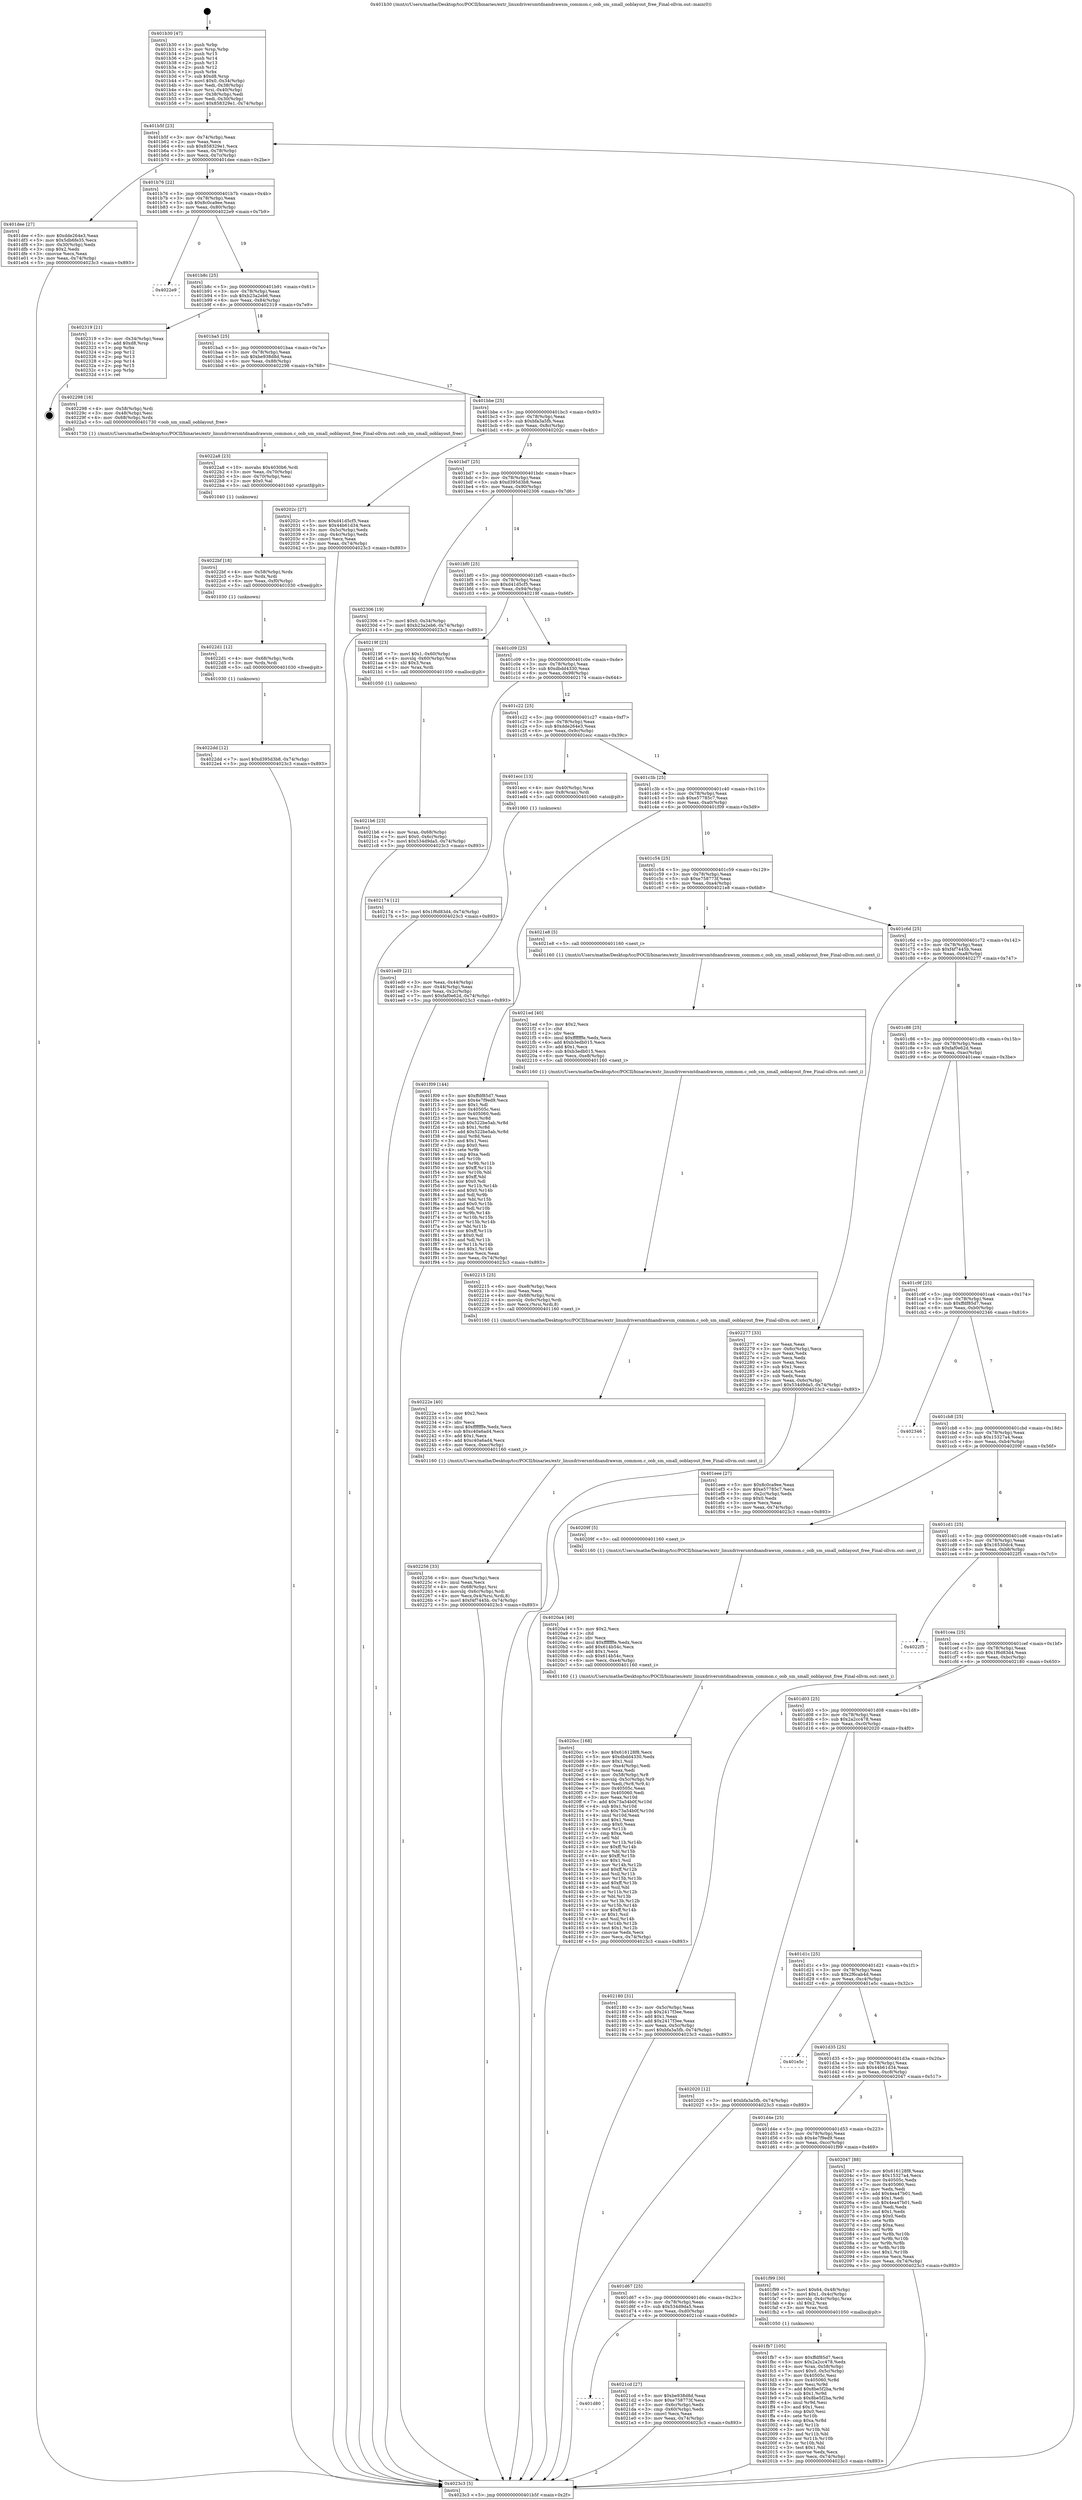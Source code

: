 digraph "0x401b30" {
  label = "0x401b30 (/mnt/c/Users/mathe/Desktop/tcc/POCII/binaries/extr_linuxdriversmtdnandrawsm_common.c_oob_sm_small_ooblayout_free_Final-ollvm.out::main(0))"
  labelloc = "t"
  node[shape=record]

  Entry [label="",width=0.3,height=0.3,shape=circle,fillcolor=black,style=filled]
  "0x401b5f" [label="{
     0x401b5f [23]\l
     | [instrs]\l
     &nbsp;&nbsp;0x401b5f \<+3\>: mov -0x74(%rbp),%eax\l
     &nbsp;&nbsp;0x401b62 \<+2\>: mov %eax,%ecx\l
     &nbsp;&nbsp;0x401b64 \<+6\>: sub $0x858329e1,%ecx\l
     &nbsp;&nbsp;0x401b6a \<+3\>: mov %eax,-0x78(%rbp)\l
     &nbsp;&nbsp;0x401b6d \<+3\>: mov %ecx,-0x7c(%rbp)\l
     &nbsp;&nbsp;0x401b70 \<+6\>: je 0000000000401dee \<main+0x2be\>\l
  }"]
  "0x401dee" [label="{
     0x401dee [27]\l
     | [instrs]\l
     &nbsp;&nbsp;0x401dee \<+5\>: mov $0xdde264e3,%eax\l
     &nbsp;&nbsp;0x401df3 \<+5\>: mov $0x5db6fe35,%ecx\l
     &nbsp;&nbsp;0x401df8 \<+3\>: mov -0x30(%rbp),%edx\l
     &nbsp;&nbsp;0x401dfb \<+3\>: cmp $0x2,%edx\l
     &nbsp;&nbsp;0x401dfe \<+3\>: cmovne %ecx,%eax\l
     &nbsp;&nbsp;0x401e01 \<+3\>: mov %eax,-0x74(%rbp)\l
     &nbsp;&nbsp;0x401e04 \<+5\>: jmp 00000000004023c3 \<main+0x893\>\l
  }"]
  "0x401b76" [label="{
     0x401b76 [22]\l
     | [instrs]\l
     &nbsp;&nbsp;0x401b76 \<+5\>: jmp 0000000000401b7b \<main+0x4b\>\l
     &nbsp;&nbsp;0x401b7b \<+3\>: mov -0x78(%rbp),%eax\l
     &nbsp;&nbsp;0x401b7e \<+5\>: sub $0x8c0ca9ee,%eax\l
     &nbsp;&nbsp;0x401b83 \<+3\>: mov %eax,-0x80(%rbp)\l
     &nbsp;&nbsp;0x401b86 \<+6\>: je 00000000004022e9 \<main+0x7b9\>\l
  }"]
  "0x4023c3" [label="{
     0x4023c3 [5]\l
     | [instrs]\l
     &nbsp;&nbsp;0x4023c3 \<+5\>: jmp 0000000000401b5f \<main+0x2f\>\l
  }"]
  "0x401b30" [label="{
     0x401b30 [47]\l
     | [instrs]\l
     &nbsp;&nbsp;0x401b30 \<+1\>: push %rbp\l
     &nbsp;&nbsp;0x401b31 \<+3\>: mov %rsp,%rbp\l
     &nbsp;&nbsp;0x401b34 \<+2\>: push %r15\l
     &nbsp;&nbsp;0x401b36 \<+2\>: push %r14\l
     &nbsp;&nbsp;0x401b38 \<+2\>: push %r13\l
     &nbsp;&nbsp;0x401b3a \<+2\>: push %r12\l
     &nbsp;&nbsp;0x401b3c \<+1\>: push %rbx\l
     &nbsp;&nbsp;0x401b3d \<+7\>: sub $0xd8,%rsp\l
     &nbsp;&nbsp;0x401b44 \<+7\>: movl $0x0,-0x34(%rbp)\l
     &nbsp;&nbsp;0x401b4b \<+3\>: mov %edi,-0x38(%rbp)\l
     &nbsp;&nbsp;0x401b4e \<+4\>: mov %rsi,-0x40(%rbp)\l
     &nbsp;&nbsp;0x401b52 \<+3\>: mov -0x38(%rbp),%edi\l
     &nbsp;&nbsp;0x401b55 \<+3\>: mov %edi,-0x30(%rbp)\l
     &nbsp;&nbsp;0x401b58 \<+7\>: movl $0x858329e1,-0x74(%rbp)\l
  }"]
  Exit [label="",width=0.3,height=0.3,shape=circle,fillcolor=black,style=filled,peripheries=2]
  "0x4022e9" [label="{
     0x4022e9\l
  }", style=dashed]
  "0x401b8c" [label="{
     0x401b8c [25]\l
     | [instrs]\l
     &nbsp;&nbsp;0x401b8c \<+5\>: jmp 0000000000401b91 \<main+0x61\>\l
     &nbsp;&nbsp;0x401b91 \<+3\>: mov -0x78(%rbp),%eax\l
     &nbsp;&nbsp;0x401b94 \<+5\>: sub $0xb23a2eb6,%eax\l
     &nbsp;&nbsp;0x401b99 \<+6\>: mov %eax,-0x84(%rbp)\l
     &nbsp;&nbsp;0x401b9f \<+6\>: je 0000000000402319 \<main+0x7e9\>\l
  }"]
  "0x4022dd" [label="{
     0x4022dd [12]\l
     | [instrs]\l
     &nbsp;&nbsp;0x4022dd \<+7\>: movl $0xd395d3b8,-0x74(%rbp)\l
     &nbsp;&nbsp;0x4022e4 \<+5\>: jmp 00000000004023c3 \<main+0x893\>\l
  }"]
  "0x402319" [label="{
     0x402319 [21]\l
     | [instrs]\l
     &nbsp;&nbsp;0x402319 \<+3\>: mov -0x34(%rbp),%eax\l
     &nbsp;&nbsp;0x40231c \<+7\>: add $0xd8,%rsp\l
     &nbsp;&nbsp;0x402323 \<+1\>: pop %rbx\l
     &nbsp;&nbsp;0x402324 \<+2\>: pop %r12\l
     &nbsp;&nbsp;0x402326 \<+2\>: pop %r13\l
     &nbsp;&nbsp;0x402328 \<+2\>: pop %r14\l
     &nbsp;&nbsp;0x40232a \<+2\>: pop %r15\l
     &nbsp;&nbsp;0x40232c \<+1\>: pop %rbp\l
     &nbsp;&nbsp;0x40232d \<+1\>: ret\l
  }"]
  "0x401ba5" [label="{
     0x401ba5 [25]\l
     | [instrs]\l
     &nbsp;&nbsp;0x401ba5 \<+5\>: jmp 0000000000401baa \<main+0x7a\>\l
     &nbsp;&nbsp;0x401baa \<+3\>: mov -0x78(%rbp),%eax\l
     &nbsp;&nbsp;0x401bad \<+5\>: sub $0xbe938d8d,%eax\l
     &nbsp;&nbsp;0x401bb2 \<+6\>: mov %eax,-0x88(%rbp)\l
     &nbsp;&nbsp;0x401bb8 \<+6\>: je 0000000000402298 \<main+0x768\>\l
  }"]
  "0x4022d1" [label="{
     0x4022d1 [12]\l
     | [instrs]\l
     &nbsp;&nbsp;0x4022d1 \<+4\>: mov -0x68(%rbp),%rdx\l
     &nbsp;&nbsp;0x4022d5 \<+3\>: mov %rdx,%rdi\l
     &nbsp;&nbsp;0x4022d8 \<+5\>: call 0000000000401030 \<free@plt\>\l
     | [calls]\l
     &nbsp;&nbsp;0x401030 \{1\} (unknown)\l
  }"]
  "0x402298" [label="{
     0x402298 [16]\l
     | [instrs]\l
     &nbsp;&nbsp;0x402298 \<+4\>: mov -0x58(%rbp),%rdi\l
     &nbsp;&nbsp;0x40229c \<+3\>: mov -0x48(%rbp),%esi\l
     &nbsp;&nbsp;0x40229f \<+4\>: mov -0x68(%rbp),%rdx\l
     &nbsp;&nbsp;0x4022a3 \<+5\>: call 0000000000401730 \<oob_sm_small_ooblayout_free\>\l
     | [calls]\l
     &nbsp;&nbsp;0x401730 \{1\} (/mnt/c/Users/mathe/Desktop/tcc/POCII/binaries/extr_linuxdriversmtdnandrawsm_common.c_oob_sm_small_ooblayout_free_Final-ollvm.out::oob_sm_small_ooblayout_free)\l
  }"]
  "0x401bbe" [label="{
     0x401bbe [25]\l
     | [instrs]\l
     &nbsp;&nbsp;0x401bbe \<+5\>: jmp 0000000000401bc3 \<main+0x93\>\l
     &nbsp;&nbsp;0x401bc3 \<+3\>: mov -0x78(%rbp),%eax\l
     &nbsp;&nbsp;0x401bc6 \<+5\>: sub $0xbfa3a5fb,%eax\l
     &nbsp;&nbsp;0x401bcb \<+6\>: mov %eax,-0x8c(%rbp)\l
     &nbsp;&nbsp;0x401bd1 \<+6\>: je 000000000040202c \<main+0x4fc\>\l
  }"]
  "0x4022bf" [label="{
     0x4022bf [18]\l
     | [instrs]\l
     &nbsp;&nbsp;0x4022bf \<+4\>: mov -0x58(%rbp),%rdx\l
     &nbsp;&nbsp;0x4022c3 \<+3\>: mov %rdx,%rdi\l
     &nbsp;&nbsp;0x4022c6 \<+6\>: mov %eax,-0xf0(%rbp)\l
     &nbsp;&nbsp;0x4022cc \<+5\>: call 0000000000401030 \<free@plt\>\l
     | [calls]\l
     &nbsp;&nbsp;0x401030 \{1\} (unknown)\l
  }"]
  "0x40202c" [label="{
     0x40202c [27]\l
     | [instrs]\l
     &nbsp;&nbsp;0x40202c \<+5\>: mov $0xd41d5cf5,%eax\l
     &nbsp;&nbsp;0x402031 \<+5\>: mov $0x44b61d34,%ecx\l
     &nbsp;&nbsp;0x402036 \<+3\>: mov -0x5c(%rbp),%edx\l
     &nbsp;&nbsp;0x402039 \<+3\>: cmp -0x4c(%rbp),%edx\l
     &nbsp;&nbsp;0x40203c \<+3\>: cmovl %ecx,%eax\l
     &nbsp;&nbsp;0x40203f \<+3\>: mov %eax,-0x74(%rbp)\l
     &nbsp;&nbsp;0x402042 \<+5\>: jmp 00000000004023c3 \<main+0x893\>\l
  }"]
  "0x401bd7" [label="{
     0x401bd7 [25]\l
     | [instrs]\l
     &nbsp;&nbsp;0x401bd7 \<+5\>: jmp 0000000000401bdc \<main+0xac\>\l
     &nbsp;&nbsp;0x401bdc \<+3\>: mov -0x78(%rbp),%eax\l
     &nbsp;&nbsp;0x401bdf \<+5\>: sub $0xd395d3b8,%eax\l
     &nbsp;&nbsp;0x401be4 \<+6\>: mov %eax,-0x90(%rbp)\l
     &nbsp;&nbsp;0x401bea \<+6\>: je 0000000000402306 \<main+0x7d6\>\l
  }"]
  "0x4022a8" [label="{
     0x4022a8 [23]\l
     | [instrs]\l
     &nbsp;&nbsp;0x4022a8 \<+10\>: movabs $0x4030b6,%rdi\l
     &nbsp;&nbsp;0x4022b2 \<+3\>: mov %eax,-0x70(%rbp)\l
     &nbsp;&nbsp;0x4022b5 \<+3\>: mov -0x70(%rbp),%esi\l
     &nbsp;&nbsp;0x4022b8 \<+2\>: mov $0x0,%al\l
     &nbsp;&nbsp;0x4022ba \<+5\>: call 0000000000401040 \<printf@plt\>\l
     | [calls]\l
     &nbsp;&nbsp;0x401040 \{1\} (unknown)\l
  }"]
  "0x402306" [label="{
     0x402306 [19]\l
     | [instrs]\l
     &nbsp;&nbsp;0x402306 \<+7\>: movl $0x0,-0x34(%rbp)\l
     &nbsp;&nbsp;0x40230d \<+7\>: movl $0xb23a2eb6,-0x74(%rbp)\l
     &nbsp;&nbsp;0x402314 \<+5\>: jmp 00000000004023c3 \<main+0x893\>\l
  }"]
  "0x401bf0" [label="{
     0x401bf0 [25]\l
     | [instrs]\l
     &nbsp;&nbsp;0x401bf0 \<+5\>: jmp 0000000000401bf5 \<main+0xc5\>\l
     &nbsp;&nbsp;0x401bf5 \<+3\>: mov -0x78(%rbp),%eax\l
     &nbsp;&nbsp;0x401bf8 \<+5\>: sub $0xd41d5cf5,%eax\l
     &nbsp;&nbsp;0x401bfd \<+6\>: mov %eax,-0x94(%rbp)\l
     &nbsp;&nbsp;0x401c03 \<+6\>: je 000000000040219f \<main+0x66f\>\l
  }"]
  "0x402256" [label="{
     0x402256 [33]\l
     | [instrs]\l
     &nbsp;&nbsp;0x402256 \<+6\>: mov -0xec(%rbp),%ecx\l
     &nbsp;&nbsp;0x40225c \<+3\>: imul %eax,%ecx\l
     &nbsp;&nbsp;0x40225f \<+4\>: mov -0x68(%rbp),%rsi\l
     &nbsp;&nbsp;0x402263 \<+4\>: movslq -0x6c(%rbp),%rdi\l
     &nbsp;&nbsp;0x402267 \<+4\>: mov %ecx,0x4(%rsi,%rdi,8)\l
     &nbsp;&nbsp;0x40226b \<+7\>: movl $0xf4f7445b,-0x74(%rbp)\l
     &nbsp;&nbsp;0x402272 \<+5\>: jmp 00000000004023c3 \<main+0x893\>\l
  }"]
  "0x40219f" [label="{
     0x40219f [23]\l
     | [instrs]\l
     &nbsp;&nbsp;0x40219f \<+7\>: movl $0x1,-0x60(%rbp)\l
     &nbsp;&nbsp;0x4021a6 \<+4\>: movslq -0x60(%rbp),%rax\l
     &nbsp;&nbsp;0x4021aa \<+4\>: shl $0x3,%rax\l
     &nbsp;&nbsp;0x4021ae \<+3\>: mov %rax,%rdi\l
     &nbsp;&nbsp;0x4021b1 \<+5\>: call 0000000000401050 \<malloc@plt\>\l
     | [calls]\l
     &nbsp;&nbsp;0x401050 \{1\} (unknown)\l
  }"]
  "0x401c09" [label="{
     0x401c09 [25]\l
     | [instrs]\l
     &nbsp;&nbsp;0x401c09 \<+5\>: jmp 0000000000401c0e \<main+0xde\>\l
     &nbsp;&nbsp;0x401c0e \<+3\>: mov -0x78(%rbp),%eax\l
     &nbsp;&nbsp;0x401c11 \<+5\>: sub $0xdbdd4330,%eax\l
     &nbsp;&nbsp;0x401c16 \<+6\>: mov %eax,-0x98(%rbp)\l
     &nbsp;&nbsp;0x401c1c \<+6\>: je 0000000000402174 \<main+0x644\>\l
  }"]
  "0x40222e" [label="{
     0x40222e [40]\l
     | [instrs]\l
     &nbsp;&nbsp;0x40222e \<+5\>: mov $0x2,%ecx\l
     &nbsp;&nbsp;0x402233 \<+1\>: cltd\l
     &nbsp;&nbsp;0x402234 \<+2\>: idiv %ecx\l
     &nbsp;&nbsp;0x402236 \<+6\>: imul $0xfffffffe,%edx,%ecx\l
     &nbsp;&nbsp;0x40223c \<+6\>: sub $0xc40a6ad4,%ecx\l
     &nbsp;&nbsp;0x402242 \<+3\>: add $0x1,%ecx\l
     &nbsp;&nbsp;0x402245 \<+6\>: add $0xc40a6ad4,%ecx\l
     &nbsp;&nbsp;0x40224b \<+6\>: mov %ecx,-0xec(%rbp)\l
     &nbsp;&nbsp;0x402251 \<+5\>: call 0000000000401160 \<next_i\>\l
     | [calls]\l
     &nbsp;&nbsp;0x401160 \{1\} (/mnt/c/Users/mathe/Desktop/tcc/POCII/binaries/extr_linuxdriversmtdnandrawsm_common.c_oob_sm_small_ooblayout_free_Final-ollvm.out::next_i)\l
  }"]
  "0x402174" [label="{
     0x402174 [12]\l
     | [instrs]\l
     &nbsp;&nbsp;0x402174 \<+7\>: movl $0x1f6d83d4,-0x74(%rbp)\l
     &nbsp;&nbsp;0x40217b \<+5\>: jmp 00000000004023c3 \<main+0x893\>\l
  }"]
  "0x401c22" [label="{
     0x401c22 [25]\l
     | [instrs]\l
     &nbsp;&nbsp;0x401c22 \<+5\>: jmp 0000000000401c27 \<main+0xf7\>\l
     &nbsp;&nbsp;0x401c27 \<+3\>: mov -0x78(%rbp),%eax\l
     &nbsp;&nbsp;0x401c2a \<+5\>: sub $0xdde264e3,%eax\l
     &nbsp;&nbsp;0x401c2f \<+6\>: mov %eax,-0x9c(%rbp)\l
     &nbsp;&nbsp;0x401c35 \<+6\>: je 0000000000401ecc \<main+0x39c\>\l
  }"]
  "0x402215" [label="{
     0x402215 [25]\l
     | [instrs]\l
     &nbsp;&nbsp;0x402215 \<+6\>: mov -0xe8(%rbp),%ecx\l
     &nbsp;&nbsp;0x40221b \<+3\>: imul %eax,%ecx\l
     &nbsp;&nbsp;0x40221e \<+4\>: mov -0x68(%rbp),%rsi\l
     &nbsp;&nbsp;0x402222 \<+4\>: movslq -0x6c(%rbp),%rdi\l
     &nbsp;&nbsp;0x402226 \<+3\>: mov %ecx,(%rsi,%rdi,8)\l
     &nbsp;&nbsp;0x402229 \<+5\>: call 0000000000401160 \<next_i\>\l
     | [calls]\l
     &nbsp;&nbsp;0x401160 \{1\} (/mnt/c/Users/mathe/Desktop/tcc/POCII/binaries/extr_linuxdriversmtdnandrawsm_common.c_oob_sm_small_ooblayout_free_Final-ollvm.out::next_i)\l
  }"]
  "0x401ecc" [label="{
     0x401ecc [13]\l
     | [instrs]\l
     &nbsp;&nbsp;0x401ecc \<+4\>: mov -0x40(%rbp),%rax\l
     &nbsp;&nbsp;0x401ed0 \<+4\>: mov 0x8(%rax),%rdi\l
     &nbsp;&nbsp;0x401ed4 \<+5\>: call 0000000000401060 \<atoi@plt\>\l
     | [calls]\l
     &nbsp;&nbsp;0x401060 \{1\} (unknown)\l
  }"]
  "0x401c3b" [label="{
     0x401c3b [25]\l
     | [instrs]\l
     &nbsp;&nbsp;0x401c3b \<+5\>: jmp 0000000000401c40 \<main+0x110\>\l
     &nbsp;&nbsp;0x401c40 \<+3\>: mov -0x78(%rbp),%eax\l
     &nbsp;&nbsp;0x401c43 \<+5\>: sub $0xe57785c7,%eax\l
     &nbsp;&nbsp;0x401c48 \<+6\>: mov %eax,-0xa0(%rbp)\l
     &nbsp;&nbsp;0x401c4e \<+6\>: je 0000000000401f09 \<main+0x3d9\>\l
  }"]
  "0x401ed9" [label="{
     0x401ed9 [21]\l
     | [instrs]\l
     &nbsp;&nbsp;0x401ed9 \<+3\>: mov %eax,-0x44(%rbp)\l
     &nbsp;&nbsp;0x401edc \<+3\>: mov -0x44(%rbp),%eax\l
     &nbsp;&nbsp;0x401edf \<+3\>: mov %eax,-0x2c(%rbp)\l
     &nbsp;&nbsp;0x401ee2 \<+7\>: movl $0xfaf0e62d,-0x74(%rbp)\l
     &nbsp;&nbsp;0x401ee9 \<+5\>: jmp 00000000004023c3 \<main+0x893\>\l
  }"]
  "0x4021ed" [label="{
     0x4021ed [40]\l
     | [instrs]\l
     &nbsp;&nbsp;0x4021ed \<+5\>: mov $0x2,%ecx\l
     &nbsp;&nbsp;0x4021f2 \<+1\>: cltd\l
     &nbsp;&nbsp;0x4021f3 \<+2\>: idiv %ecx\l
     &nbsp;&nbsp;0x4021f5 \<+6\>: imul $0xfffffffe,%edx,%ecx\l
     &nbsp;&nbsp;0x4021fb \<+6\>: add $0xb3edb015,%ecx\l
     &nbsp;&nbsp;0x402201 \<+3\>: add $0x1,%ecx\l
     &nbsp;&nbsp;0x402204 \<+6\>: sub $0xb3edb015,%ecx\l
     &nbsp;&nbsp;0x40220a \<+6\>: mov %ecx,-0xe8(%rbp)\l
     &nbsp;&nbsp;0x402210 \<+5\>: call 0000000000401160 \<next_i\>\l
     | [calls]\l
     &nbsp;&nbsp;0x401160 \{1\} (/mnt/c/Users/mathe/Desktop/tcc/POCII/binaries/extr_linuxdriversmtdnandrawsm_common.c_oob_sm_small_ooblayout_free_Final-ollvm.out::next_i)\l
  }"]
  "0x401f09" [label="{
     0x401f09 [144]\l
     | [instrs]\l
     &nbsp;&nbsp;0x401f09 \<+5\>: mov $0xffdf85d7,%eax\l
     &nbsp;&nbsp;0x401f0e \<+5\>: mov $0x4e7f9ed9,%ecx\l
     &nbsp;&nbsp;0x401f13 \<+2\>: mov $0x1,%dl\l
     &nbsp;&nbsp;0x401f15 \<+7\>: mov 0x40505c,%esi\l
     &nbsp;&nbsp;0x401f1c \<+7\>: mov 0x405060,%edi\l
     &nbsp;&nbsp;0x401f23 \<+3\>: mov %esi,%r8d\l
     &nbsp;&nbsp;0x401f26 \<+7\>: sub $0x522be5ab,%r8d\l
     &nbsp;&nbsp;0x401f2d \<+4\>: sub $0x1,%r8d\l
     &nbsp;&nbsp;0x401f31 \<+7\>: add $0x522be5ab,%r8d\l
     &nbsp;&nbsp;0x401f38 \<+4\>: imul %r8d,%esi\l
     &nbsp;&nbsp;0x401f3c \<+3\>: and $0x1,%esi\l
     &nbsp;&nbsp;0x401f3f \<+3\>: cmp $0x0,%esi\l
     &nbsp;&nbsp;0x401f42 \<+4\>: sete %r9b\l
     &nbsp;&nbsp;0x401f46 \<+3\>: cmp $0xa,%edi\l
     &nbsp;&nbsp;0x401f49 \<+4\>: setl %r10b\l
     &nbsp;&nbsp;0x401f4d \<+3\>: mov %r9b,%r11b\l
     &nbsp;&nbsp;0x401f50 \<+4\>: xor $0xff,%r11b\l
     &nbsp;&nbsp;0x401f54 \<+3\>: mov %r10b,%bl\l
     &nbsp;&nbsp;0x401f57 \<+3\>: xor $0xff,%bl\l
     &nbsp;&nbsp;0x401f5a \<+3\>: xor $0x0,%dl\l
     &nbsp;&nbsp;0x401f5d \<+3\>: mov %r11b,%r14b\l
     &nbsp;&nbsp;0x401f60 \<+4\>: and $0x0,%r14b\l
     &nbsp;&nbsp;0x401f64 \<+3\>: and %dl,%r9b\l
     &nbsp;&nbsp;0x401f67 \<+3\>: mov %bl,%r15b\l
     &nbsp;&nbsp;0x401f6a \<+4\>: and $0x0,%r15b\l
     &nbsp;&nbsp;0x401f6e \<+3\>: and %dl,%r10b\l
     &nbsp;&nbsp;0x401f71 \<+3\>: or %r9b,%r14b\l
     &nbsp;&nbsp;0x401f74 \<+3\>: or %r10b,%r15b\l
     &nbsp;&nbsp;0x401f77 \<+3\>: xor %r15b,%r14b\l
     &nbsp;&nbsp;0x401f7a \<+3\>: or %bl,%r11b\l
     &nbsp;&nbsp;0x401f7d \<+4\>: xor $0xff,%r11b\l
     &nbsp;&nbsp;0x401f81 \<+3\>: or $0x0,%dl\l
     &nbsp;&nbsp;0x401f84 \<+3\>: and %dl,%r11b\l
     &nbsp;&nbsp;0x401f87 \<+3\>: or %r11b,%r14b\l
     &nbsp;&nbsp;0x401f8a \<+4\>: test $0x1,%r14b\l
     &nbsp;&nbsp;0x401f8e \<+3\>: cmovne %ecx,%eax\l
     &nbsp;&nbsp;0x401f91 \<+3\>: mov %eax,-0x74(%rbp)\l
     &nbsp;&nbsp;0x401f94 \<+5\>: jmp 00000000004023c3 \<main+0x893\>\l
  }"]
  "0x401c54" [label="{
     0x401c54 [25]\l
     | [instrs]\l
     &nbsp;&nbsp;0x401c54 \<+5\>: jmp 0000000000401c59 \<main+0x129\>\l
     &nbsp;&nbsp;0x401c59 \<+3\>: mov -0x78(%rbp),%eax\l
     &nbsp;&nbsp;0x401c5c \<+5\>: sub $0xe758773f,%eax\l
     &nbsp;&nbsp;0x401c61 \<+6\>: mov %eax,-0xa4(%rbp)\l
     &nbsp;&nbsp;0x401c67 \<+6\>: je 00000000004021e8 \<main+0x6b8\>\l
  }"]
  "0x401d80" [label="{
     0x401d80\l
  }", style=dashed]
  "0x4021e8" [label="{
     0x4021e8 [5]\l
     | [instrs]\l
     &nbsp;&nbsp;0x4021e8 \<+5\>: call 0000000000401160 \<next_i\>\l
     | [calls]\l
     &nbsp;&nbsp;0x401160 \{1\} (/mnt/c/Users/mathe/Desktop/tcc/POCII/binaries/extr_linuxdriversmtdnandrawsm_common.c_oob_sm_small_ooblayout_free_Final-ollvm.out::next_i)\l
  }"]
  "0x401c6d" [label="{
     0x401c6d [25]\l
     | [instrs]\l
     &nbsp;&nbsp;0x401c6d \<+5\>: jmp 0000000000401c72 \<main+0x142\>\l
     &nbsp;&nbsp;0x401c72 \<+3\>: mov -0x78(%rbp),%eax\l
     &nbsp;&nbsp;0x401c75 \<+5\>: sub $0xf4f7445b,%eax\l
     &nbsp;&nbsp;0x401c7a \<+6\>: mov %eax,-0xa8(%rbp)\l
     &nbsp;&nbsp;0x401c80 \<+6\>: je 0000000000402277 \<main+0x747\>\l
  }"]
  "0x4021cd" [label="{
     0x4021cd [27]\l
     | [instrs]\l
     &nbsp;&nbsp;0x4021cd \<+5\>: mov $0xbe938d8d,%eax\l
     &nbsp;&nbsp;0x4021d2 \<+5\>: mov $0xe758773f,%ecx\l
     &nbsp;&nbsp;0x4021d7 \<+3\>: mov -0x6c(%rbp),%edx\l
     &nbsp;&nbsp;0x4021da \<+3\>: cmp -0x60(%rbp),%edx\l
     &nbsp;&nbsp;0x4021dd \<+3\>: cmovl %ecx,%eax\l
     &nbsp;&nbsp;0x4021e0 \<+3\>: mov %eax,-0x74(%rbp)\l
     &nbsp;&nbsp;0x4021e3 \<+5\>: jmp 00000000004023c3 \<main+0x893\>\l
  }"]
  "0x402277" [label="{
     0x402277 [33]\l
     | [instrs]\l
     &nbsp;&nbsp;0x402277 \<+2\>: xor %eax,%eax\l
     &nbsp;&nbsp;0x402279 \<+3\>: mov -0x6c(%rbp),%ecx\l
     &nbsp;&nbsp;0x40227c \<+2\>: mov %eax,%edx\l
     &nbsp;&nbsp;0x40227e \<+2\>: sub %ecx,%edx\l
     &nbsp;&nbsp;0x402280 \<+2\>: mov %eax,%ecx\l
     &nbsp;&nbsp;0x402282 \<+3\>: sub $0x1,%ecx\l
     &nbsp;&nbsp;0x402285 \<+2\>: add %ecx,%edx\l
     &nbsp;&nbsp;0x402287 \<+2\>: sub %edx,%eax\l
     &nbsp;&nbsp;0x402289 \<+3\>: mov %eax,-0x6c(%rbp)\l
     &nbsp;&nbsp;0x40228c \<+7\>: movl $0x534d9da5,-0x74(%rbp)\l
     &nbsp;&nbsp;0x402293 \<+5\>: jmp 00000000004023c3 \<main+0x893\>\l
  }"]
  "0x401c86" [label="{
     0x401c86 [25]\l
     | [instrs]\l
     &nbsp;&nbsp;0x401c86 \<+5\>: jmp 0000000000401c8b \<main+0x15b\>\l
     &nbsp;&nbsp;0x401c8b \<+3\>: mov -0x78(%rbp),%eax\l
     &nbsp;&nbsp;0x401c8e \<+5\>: sub $0xfaf0e62d,%eax\l
     &nbsp;&nbsp;0x401c93 \<+6\>: mov %eax,-0xac(%rbp)\l
     &nbsp;&nbsp;0x401c99 \<+6\>: je 0000000000401eee \<main+0x3be\>\l
  }"]
  "0x4021b6" [label="{
     0x4021b6 [23]\l
     | [instrs]\l
     &nbsp;&nbsp;0x4021b6 \<+4\>: mov %rax,-0x68(%rbp)\l
     &nbsp;&nbsp;0x4021ba \<+7\>: movl $0x0,-0x6c(%rbp)\l
     &nbsp;&nbsp;0x4021c1 \<+7\>: movl $0x534d9da5,-0x74(%rbp)\l
     &nbsp;&nbsp;0x4021c8 \<+5\>: jmp 00000000004023c3 \<main+0x893\>\l
  }"]
  "0x401eee" [label="{
     0x401eee [27]\l
     | [instrs]\l
     &nbsp;&nbsp;0x401eee \<+5\>: mov $0x8c0ca9ee,%eax\l
     &nbsp;&nbsp;0x401ef3 \<+5\>: mov $0xe57785c7,%ecx\l
     &nbsp;&nbsp;0x401ef8 \<+3\>: mov -0x2c(%rbp),%edx\l
     &nbsp;&nbsp;0x401efb \<+3\>: cmp $0x0,%edx\l
     &nbsp;&nbsp;0x401efe \<+3\>: cmove %ecx,%eax\l
     &nbsp;&nbsp;0x401f01 \<+3\>: mov %eax,-0x74(%rbp)\l
     &nbsp;&nbsp;0x401f04 \<+5\>: jmp 00000000004023c3 \<main+0x893\>\l
  }"]
  "0x401c9f" [label="{
     0x401c9f [25]\l
     | [instrs]\l
     &nbsp;&nbsp;0x401c9f \<+5\>: jmp 0000000000401ca4 \<main+0x174\>\l
     &nbsp;&nbsp;0x401ca4 \<+3\>: mov -0x78(%rbp),%eax\l
     &nbsp;&nbsp;0x401ca7 \<+5\>: sub $0xffdf85d7,%eax\l
     &nbsp;&nbsp;0x401cac \<+6\>: mov %eax,-0xb0(%rbp)\l
     &nbsp;&nbsp;0x401cb2 \<+6\>: je 0000000000402346 \<main+0x816\>\l
  }"]
  "0x4020cc" [label="{
     0x4020cc [168]\l
     | [instrs]\l
     &nbsp;&nbsp;0x4020cc \<+5\>: mov $0x616128f8,%ecx\l
     &nbsp;&nbsp;0x4020d1 \<+5\>: mov $0xdbdd4330,%edx\l
     &nbsp;&nbsp;0x4020d6 \<+3\>: mov $0x1,%sil\l
     &nbsp;&nbsp;0x4020d9 \<+6\>: mov -0xe4(%rbp),%edi\l
     &nbsp;&nbsp;0x4020df \<+3\>: imul %eax,%edi\l
     &nbsp;&nbsp;0x4020e2 \<+4\>: mov -0x58(%rbp),%r8\l
     &nbsp;&nbsp;0x4020e6 \<+4\>: movslq -0x5c(%rbp),%r9\l
     &nbsp;&nbsp;0x4020ea \<+4\>: mov %edi,(%r8,%r9,4)\l
     &nbsp;&nbsp;0x4020ee \<+7\>: mov 0x40505c,%eax\l
     &nbsp;&nbsp;0x4020f5 \<+7\>: mov 0x405060,%edi\l
     &nbsp;&nbsp;0x4020fc \<+3\>: mov %eax,%r10d\l
     &nbsp;&nbsp;0x4020ff \<+7\>: add $0x73a54b0f,%r10d\l
     &nbsp;&nbsp;0x402106 \<+4\>: sub $0x1,%r10d\l
     &nbsp;&nbsp;0x40210a \<+7\>: sub $0x73a54b0f,%r10d\l
     &nbsp;&nbsp;0x402111 \<+4\>: imul %r10d,%eax\l
     &nbsp;&nbsp;0x402115 \<+3\>: and $0x1,%eax\l
     &nbsp;&nbsp;0x402118 \<+3\>: cmp $0x0,%eax\l
     &nbsp;&nbsp;0x40211b \<+4\>: sete %r11b\l
     &nbsp;&nbsp;0x40211f \<+3\>: cmp $0xa,%edi\l
     &nbsp;&nbsp;0x402122 \<+3\>: setl %bl\l
     &nbsp;&nbsp;0x402125 \<+3\>: mov %r11b,%r14b\l
     &nbsp;&nbsp;0x402128 \<+4\>: xor $0xff,%r14b\l
     &nbsp;&nbsp;0x40212c \<+3\>: mov %bl,%r15b\l
     &nbsp;&nbsp;0x40212f \<+4\>: xor $0xff,%r15b\l
     &nbsp;&nbsp;0x402133 \<+4\>: xor $0x1,%sil\l
     &nbsp;&nbsp;0x402137 \<+3\>: mov %r14b,%r12b\l
     &nbsp;&nbsp;0x40213a \<+4\>: and $0xff,%r12b\l
     &nbsp;&nbsp;0x40213e \<+3\>: and %sil,%r11b\l
     &nbsp;&nbsp;0x402141 \<+3\>: mov %r15b,%r13b\l
     &nbsp;&nbsp;0x402144 \<+4\>: and $0xff,%r13b\l
     &nbsp;&nbsp;0x402148 \<+3\>: and %sil,%bl\l
     &nbsp;&nbsp;0x40214b \<+3\>: or %r11b,%r12b\l
     &nbsp;&nbsp;0x40214e \<+3\>: or %bl,%r13b\l
     &nbsp;&nbsp;0x402151 \<+3\>: xor %r13b,%r12b\l
     &nbsp;&nbsp;0x402154 \<+3\>: or %r15b,%r14b\l
     &nbsp;&nbsp;0x402157 \<+4\>: xor $0xff,%r14b\l
     &nbsp;&nbsp;0x40215b \<+4\>: or $0x1,%sil\l
     &nbsp;&nbsp;0x40215f \<+3\>: and %sil,%r14b\l
     &nbsp;&nbsp;0x402162 \<+3\>: or %r14b,%r12b\l
     &nbsp;&nbsp;0x402165 \<+4\>: test $0x1,%r12b\l
     &nbsp;&nbsp;0x402169 \<+3\>: cmovne %edx,%ecx\l
     &nbsp;&nbsp;0x40216c \<+3\>: mov %ecx,-0x74(%rbp)\l
     &nbsp;&nbsp;0x40216f \<+5\>: jmp 00000000004023c3 \<main+0x893\>\l
  }"]
  "0x402346" [label="{
     0x402346\l
  }", style=dashed]
  "0x401cb8" [label="{
     0x401cb8 [25]\l
     | [instrs]\l
     &nbsp;&nbsp;0x401cb8 \<+5\>: jmp 0000000000401cbd \<main+0x18d\>\l
     &nbsp;&nbsp;0x401cbd \<+3\>: mov -0x78(%rbp),%eax\l
     &nbsp;&nbsp;0x401cc0 \<+5\>: sub $0x15327a4,%eax\l
     &nbsp;&nbsp;0x401cc5 \<+6\>: mov %eax,-0xb4(%rbp)\l
     &nbsp;&nbsp;0x401ccb \<+6\>: je 000000000040209f \<main+0x56f\>\l
  }"]
  "0x4020a4" [label="{
     0x4020a4 [40]\l
     | [instrs]\l
     &nbsp;&nbsp;0x4020a4 \<+5\>: mov $0x2,%ecx\l
     &nbsp;&nbsp;0x4020a9 \<+1\>: cltd\l
     &nbsp;&nbsp;0x4020aa \<+2\>: idiv %ecx\l
     &nbsp;&nbsp;0x4020ac \<+6\>: imul $0xfffffffe,%edx,%ecx\l
     &nbsp;&nbsp;0x4020b2 \<+6\>: add $0x614b54c,%ecx\l
     &nbsp;&nbsp;0x4020b8 \<+3\>: add $0x1,%ecx\l
     &nbsp;&nbsp;0x4020bb \<+6\>: sub $0x614b54c,%ecx\l
     &nbsp;&nbsp;0x4020c1 \<+6\>: mov %ecx,-0xe4(%rbp)\l
     &nbsp;&nbsp;0x4020c7 \<+5\>: call 0000000000401160 \<next_i\>\l
     | [calls]\l
     &nbsp;&nbsp;0x401160 \{1\} (/mnt/c/Users/mathe/Desktop/tcc/POCII/binaries/extr_linuxdriversmtdnandrawsm_common.c_oob_sm_small_ooblayout_free_Final-ollvm.out::next_i)\l
  }"]
  "0x40209f" [label="{
     0x40209f [5]\l
     | [instrs]\l
     &nbsp;&nbsp;0x40209f \<+5\>: call 0000000000401160 \<next_i\>\l
     | [calls]\l
     &nbsp;&nbsp;0x401160 \{1\} (/mnt/c/Users/mathe/Desktop/tcc/POCII/binaries/extr_linuxdriversmtdnandrawsm_common.c_oob_sm_small_ooblayout_free_Final-ollvm.out::next_i)\l
  }"]
  "0x401cd1" [label="{
     0x401cd1 [25]\l
     | [instrs]\l
     &nbsp;&nbsp;0x401cd1 \<+5\>: jmp 0000000000401cd6 \<main+0x1a6\>\l
     &nbsp;&nbsp;0x401cd6 \<+3\>: mov -0x78(%rbp),%eax\l
     &nbsp;&nbsp;0x401cd9 \<+5\>: sub $0x16530dc4,%eax\l
     &nbsp;&nbsp;0x401cde \<+6\>: mov %eax,-0xb8(%rbp)\l
     &nbsp;&nbsp;0x401ce4 \<+6\>: je 00000000004022f5 \<main+0x7c5\>\l
  }"]
  "0x401fb7" [label="{
     0x401fb7 [105]\l
     | [instrs]\l
     &nbsp;&nbsp;0x401fb7 \<+5\>: mov $0xffdf85d7,%ecx\l
     &nbsp;&nbsp;0x401fbc \<+5\>: mov $0x2a2cc478,%edx\l
     &nbsp;&nbsp;0x401fc1 \<+4\>: mov %rax,-0x58(%rbp)\l
     &nbsp;&nbsp;0x401fc5 \<+7\>: movl $0x0,-0x5c(%rbp)\l
     &nbsp;&nbsp;0x401fcc \<+7\>: mov 0x40505c,%esi\l
     &nbsp;&nbsp;0x401fd3 \<+8\>: mov 0x405060,%r8d\l
     &nbsp;&nbsp;0x401fdb \<+3\>: mov %esi,%r9d\l
     &nbsp;&nbsp;0x401fde \<+7\>: add $0x8be5f2ba,%r9d\l
     &nbsp;&nbsp;0x401fe5 \<+4\>: sub $0x1,%r9d\l
     &nbsp;&nbsp;0x401fe9 \<+7\>: sub $0x8be5f2ba,%r9d\l
     &nbsp;&nbsp;0x401ff0 \<+4\>: imul %r9d,%esi\l
     &nbsp;&nbsp;0x401ff4 \<+3\>: and $0x1,%esi\l
     &nbsp;&nbsp;0x401ff7 \<+3\>: cmp $0x0,%esi\l
     &nbsp;&nbsp;0x401ffa \<+4\>: sete %r10b\l
     &nbsp;&nbsp;0x401ffe \<+4\>: cmp $0xa,%r8d\l
     &nbsp;&nbsp;0x402002 \<+4\>: setl %r11b\l
     &nbsp;&nbsp;0x402006 \<+3\>: mov %r10b,%bl\l
     &nbsp;&nbsp;0x402009 \<+3\>: and %r11b,%bl\l
     &nbsp;&nbsp;0x40200c \<+3\>: xor %r11b,%r10b\l
     &nbsp;&nbsp;0x40200f \<+3\>: or %r10b,%bl\l
     &nbsp;&nbsp;0x402012 \<+3\>: test $0x1,%bl\l
     &nbsp;&nbsp;0x402015 \<+3\>: cmovne %edx,%ecx\l
     &nbsp;&nbsp;0x402018 \<+3\>: mov %ecx,-0x74(%rbp)\l
     &nbsp;&nbsp;0x40201b \<+5\>: jmp 00000000004023c3 \<main+0x893\>\l
  }"]
  "0x4022f5" [label="{
     0x4022f5\l
  }", style=dashed]
  "0x401cea" [label="{
     0x401cea [25]\l
     | [instrs]\l
     &nbsp;&nbsp;0x401cea \<+5\>: jmp 0000000000401cef \<main+0x1bf\>\l
     &nbsp;&nbsp;0x401cef \<+3\>: mov -0x78(%rbp),%eax\l
     &nbsp;&nbsp;0x401cf2 \<+5\>: sub $0x1f6d83d4,%eax\l
     &nbsp;&nbsp;0x401cf7 \<+6\>: mov %eax,-0xbc(%rbp)\l
     &nbsp;&nbsp;0x401cfd \<+6\>: je 0000000000402180 \<main+0x650\>\l
  }"]
  "0x401d67" [label="{
     0x401d67 [25]\l
     | [instrs]\l
     &nbsp;&nbsp;0x401d67 \<+5\>: jmp 0000000000401d6c \<main+0x23c\>\l
     &nbsp;&nbsp;0x401d6c \<+3\>: mov -0x78(%rbp),%eax\l
     &nbsp;&nbsp;0x401d6f \<+5\>: sub $0x534d9da5,%eax\l
     &nbsp;&nbsp;0x401d74 \<+6\>: mov %eax,-0xd0(%rbp)\l
     &nbsp;&nbsp;0x401d7a \<+6\>: je 00000000004021cd \<main+0x69d\>\l
  }"]
  "0x402180" [label="{
     0x402180 [31]\l
     | [instrs]\l
     &nbsp;&nbsp;0x402180 \<+3\>: mov -0x5c(%rbp),%eax\l
     &nbsp;&nbsp;0x402183 \<+5\>: sub $0x2417f3ee,%eax\l
     &nbsp;&nbsp;0x402188 \<+3\>: add $0x1,%eax\l
     &nbsp;&nbsp;0x40218b \<+5\>: add $0x2417f3ee,%eax\l
     &nbsp;&nbsp;0x402190 \<+3\>: mov %eax,-0x5c(%rbp)\l
     &nbsp;&nbsp;0x402193 \<+7\>: movl $0xbfa3a5fb,-0x74(%rbp)\l
     &nbsp;&nbsp;0x40219a \<+5\>: jmp 00000000004023c3 \<main+0x893\>\l
  }"]
  "0x401d03" [label="{
     0x401d03 [25]\l
     | [instrs]\l
     &nbsp;&nbsp;0x401d03 \<+5\>: jmp 0000000000401d08 \<main+0x1d8\>\l
     &nbsp;&nbsp;0x401d08 \<+3\>: mov -0x78(%rbp),%eax\l
     &nbsp;&nbsp;0x401d0b \<+5\>: sub $0x2a2cc478,%eax\l
     &nbsp;&nbsp;0x401d10 \<+6\>: mov %eax,-0xc0(%rbp)\l
     &nbsp;&nbsp;0x401d16 \<+6\>: je 0000000000402020 \<main+0x4f0\>\l
  }"]
  "0x401f99" [label="{
     0x401f99 [30]\l
     | [instrs]\l
     &nbsp;&nbsp;0x401f99 \<+7\>: movl $0x64,-0x48(%rbp)\l
     &nbsp;&nbsp;0x401fa0 \<+7\>: movl $0x1,-0x4c(%rbp)\l
     &nbsp;&nbsp;0x401fa7 \<+4\>: movslq -0x4c(%rbp),%rax\l
     &nbsp;&nbsp;0x401fab \<+4\>: shl $0x2,%rax\l
     &nbsp;&nbsp;0x401faf \<+3\>: mov %rax,%rdi\l
     &nbsp;&nbsp;0x401fb2 \<+5\>: call 0000000000401050 \<malloc@plt\>\l
     | [calls]\l
     &nbsp;&nbsp;0x401050 \{1\} (unknown)\l
  }"]
  "0x402020" [label="{
     0x402020 [12]\l
     | [instrs]\l
     &nbsp;&nbsp;0x402020 \<+7\>: movl $0xbfa3a5fb,-0x74(%rbp)\l
     &nbsp;&nbsp;0x402027 \<+5\>: jmp 00000000004023c3 \<main+0x893\>\l
  }"]
  "0x401d1c" [label="{
     0x401d1c [25]\l
     | [instrs]\l
     &nbsp;&nbsp;0x401d1c \<+5\>: jmp 0000000000401d21 \<main+0x1f1\>\l
     &nbsp;&nbsp;0x401d21 \<+3\>: mov -0x78(%rbp),%eax\l
     &nbsp;&nbsp;0x401d24 \<+5\>: sub $0x2f6cab4d,%eax\l
     &nbsp;&nbsp;0x401d29 \<+6\>: mov %eax,-0xc4(%rbp)\l
     &nbsp;&nbsp;0x401d2f \<+6\>: je 0000000000401e5c \<main+0x32c\>\l
  }"]
  "0x401d4e" [label="{
     0x401d4e [25]\l
     | [instrs]\l
     &nbsp;&nbsp;0x401d4e \<+5\>: jmp 0000000000401d53 \<main+0x223\>\l
     &nbsp;&nbsp;0x401d53 \<+3\>: mov -0x78(%rbp),%eax\l
     &nbsp;&nbsp;0x401d56 \<+5\>: sub $0x4e7f9ed9,%eax\l
     &nbsp;&nbsp;0x401d5b \<+6\>: mov %eax,-0xcc(%rbp)\l
     &nbsp;&nbsp;0x401d61 \<+6\>: je 0000000000401f99 \<main+0x469\>\l
  }"]
  "0x401e5c" [label="{
     0x401e5c\l
  }", style=dashed]
  "0x401d35" [label="{
     0x401d35 [25]\l
     | [instrs]\l
     &nbsp;&nbsp;0x401d35 \<+5\>: jmp 0000000000401d3a \<main+0x20a\>\l
     &nbsp;&nbsp;0x401d3a \<+3\>: mov -0x78(%rbp),%eax\l
     &nbsp;&nbsp;0x401d3d \<+5\>: sub $0x44b61d34,%eax\l
     &nbsp;&nbsp;0x401d42 \<+6\>: mov %eax,-0xc8(%rbp)\l
     &nbsp;&nbsp;0x401d48 \<+6\>: je 0000000000402047 \<main+0x517\>\l
  }"]
  "0x402047" [label="{
     0x402047 [88]\l
     | [instrs]\l
     &nbsp;&nbsp;0x402047 \<+5\>: mov $0x616128f8,%eax\l
     &nbsp;&nbsp;0x40204c \<+5\>: mov $0x15327a4,%ecx\l
     &nbsp;&nbsp;0x402051 \<+7\>: mov 0x40505c,%edx\l
     &nbsp;&nbsp;0x402058 \<+7\>: mov 0x405060,%esi\l
     &nbsp;&nbsp;0x40205f \<+2\>: mov %edx,%edi\l
     &nbsp;&nbsp;0x402061 \<+6\>: add $0x4ea47b01,%edi\l
     &nbsp;&nbsp;0x402067 \<+3\>: sub $0x1,%edi\l
     &nbsp;&nbsp;0x40206a \<+6\>: sub $0x4ea47b01,%edi\l
     &nbsp;&nbsp;0x402070 \<+3\>: imul %edi,%edx\l
     &nbsp;&nbsp;0x402073 \<+3\>: and $0x1,%edx\l
     &nbsp;&nbsp;0x402076 \<+3\>: cmp $0x0,%edx\l
     &nbsp;&nbsp;0x402079 \<+4\>: sete %r8b\l
     &nbsp;&nbsp;0x40207d \<+3\>: cmp $0xa,%esi\l
     &nbsp;&nbsp;0x402080 \<+4\>: setl %r9b\l
     &nbsp;&nbsp;0x402084 \<+3\>: mov %r8b,%r10b\l
     &nbsp;&nbsp;0x402087 \<+3\>: and %r9b,%r10b\l
     &nbsp;&nbsp;0x40208a \<+3\>: xor %r9b,%r8b\l
     &nbsp;&nbsp;0x40208d \<+3\>: or %r8b,%r10b\l
     &nbsp;&nbsp;0x402090 \<+4\>: test $0x1,%r10b\l
     &nbsp;&nbsp;0x402094 \<+3\>: cmovne %ecx,%eax\l
     &nbsp;&nbsp;0x402097 \<+3\>: mov %eax,-0x74(%rbp)\l
     &nbsp;&nbsp;0x40209a \<+5\>: jmp 00000000004023c3 \<main+0x893\>\l
  }"]
  Entry -> "0x401b30" [label=" 1"]
  "0x401b5f" -> "0x401dee" [label=" 1"]
  "0x401b5f" -> "0x401b76" [label=" 19"]
  "0x401dee" -> "0x4023c3" [label=" 1"]
  "0x401b30" -> "0x401b5f" [label=" 1"]
  "0x4023c3" -> "0x401b5f" [label=" 19"]
  "0x402319" -> Exit [label=" 1"]
  "0x401b76" -> "0x4022e9" [label=" 0"]
  "0x401b76" -> "0x401b8c" [label=" 19"]
  "0x402306" -> "0x4023c3" [label=" 1"]
  "0x401b8c" -> "0x402319" [label=" 1"]
  "0x401b8c" -> "0x401ba5" [label=" 18"]
  "0x4022dd" -> "0x4023c3" [label=" 1"]
  "0x401ba5" -> "0x402298" [label=" 1"]
  "0x401ba5" -> "0x401bbe" [label=" 17"]
  "0x4022d1" -> "0x4022dd" [label=" 1"]
  "0x401bbe" -> "0x40202c" [label=" 2"]
  "0x401bbe" -> "0x401bd7" [label=" 15"]
  "0x4022bf" -> "0x4022d1" [label=" 1"]
  "0x401bd7" -> "0x402306" [label=" 1"]
  "0x401bd7" -> "0x401bf0" [label=" 14"]
  "0x4022a8" -> "0x4022bf" [label=" 1"]
  "0x401bf0" -> "0x40219f" [label=" 1"]
  "0x401bf0" -> "0x401c09" [label=" 13"]
  "0x402298" -> "0x4022a8" [label=" 1"]
  "0x401c09" -> "0x402174" [label=" 1"]
  "0x401c09" -> "0x401c22" [label=" 12"]
  "0x402277" -> "0x4023c3" [label=" 1"]
  "0x401c22" -> "0x401ecc" [label=" 1"]
  "0x401c22" -> "0x401c3b" [label=" 11"]
  "0x401ecc" -> "0x401ed9" [label=" 1"]
  "0x401ed9" -> "0x4023c3" [label=" 1"]
  "0x402256" -> "0x4023c3" [label=" 1"]
  "0x401c3b" -> "0x401f09" [label=" 1"]
  "0x401c3b" -> "0x401c54" [label=" 10"]
  "0x40222e" -> "0x402256" [label=" 1"]
  "0x401c54" -> "0x4021e8" [label=" 1"]
  "0x401c54" -> "0x401c6d" [label=" 9"]
  "0x402215" -> "0x40222e" [label=" 1"]
  "0x401c6d" -> "0x402277" [label=" 1"]
  "0x401c6d" -> "0x401c86" [label=" 8"]
  "0x4021ed" -> "0x402215" [label=" 1"]
  "0x401c86" -> "0x401eee" [label=" 1"]
  "0x401c86" -> "0x401c9f" [label=" 7"]
  "0x401eee" -> "0x4023c3" [label=" 1"]
  "0x401f09" -> "0x4023c3" [label=" 1"]
  "0x4021cd" -> "0x4023c3" [label=" 2"]
  "0x401c9f" -> "0x402346" [label=" 0"]
  "0x401c9f" -> "0x401cb8" [label=" 7"]
  "0x401d67" -> "0x401d80" [label=" 0"]
  "0x401cb8" -> "0x40209f" [label=" 1"]
  "0x401cb8" -> "0x401cd1" [label=" 6"]
  "0x401d67" -> "0x4021cd" [label=" 2"]
  "0x401cd1" -> "0x4022f5" [label=" 0"]
  "0x401cd1" -> "0x401cea" [label=" 6"]
  "0x4021e8" -> "0x4021ed" [label=" 1"]
  "0x401cea" -> "0x402180" [label=" 1"]
  "0x401cea" -> "0x401d03" [label=" 5"]
  "0x4021b6" -> "0x4023c3" [label=" 1"]
  "0x401d03" -> "0x402020" [label=" 1"]
  "0x401d03" -> "0x401d1c" [label=" 4"]
  "0x40219f" -> "0x4021b6" [label=" 1"]
  "0x401d1c" -> "0x401e5c" [label=" 0"]
  "0x401d1c" -> "0x401d35" [label=" 4"]
  "0x402174" -> "0x4023c3" [label=" 1"]
  "0x401d35" -> "0x402047" [label=" 1"]
  "0x401d35" -> "0x401d4e" [label=" 3"]
  "0x402180" -> "0x4023c3" [label=" 1"]
  "0x401d4e" -> "0x401f99" [label=" 1"]
  "0x401d4e" -> "0x401d67" [label=" 2"]
  "0x401f99" -> "0x401fb7" [label=" 1"]
  "0x401fb7" -> "0x4023c3" [label=" 1"]
  "0x402020" -> "0x4023c3" [label=" 1"]
  "0x40202c" -> "0x4023c3" [label=" 2"]
  "0x402047" -> "0x4023c3" [label=" 1"]
  "0x40209f" -> "0x4020a4" [label=" 1"]
  "0x4020a4" -> "0x4020cc" [label=" 1"]
  "0x4020cc" -> "0x4023c3" [label=" 1"]
}
